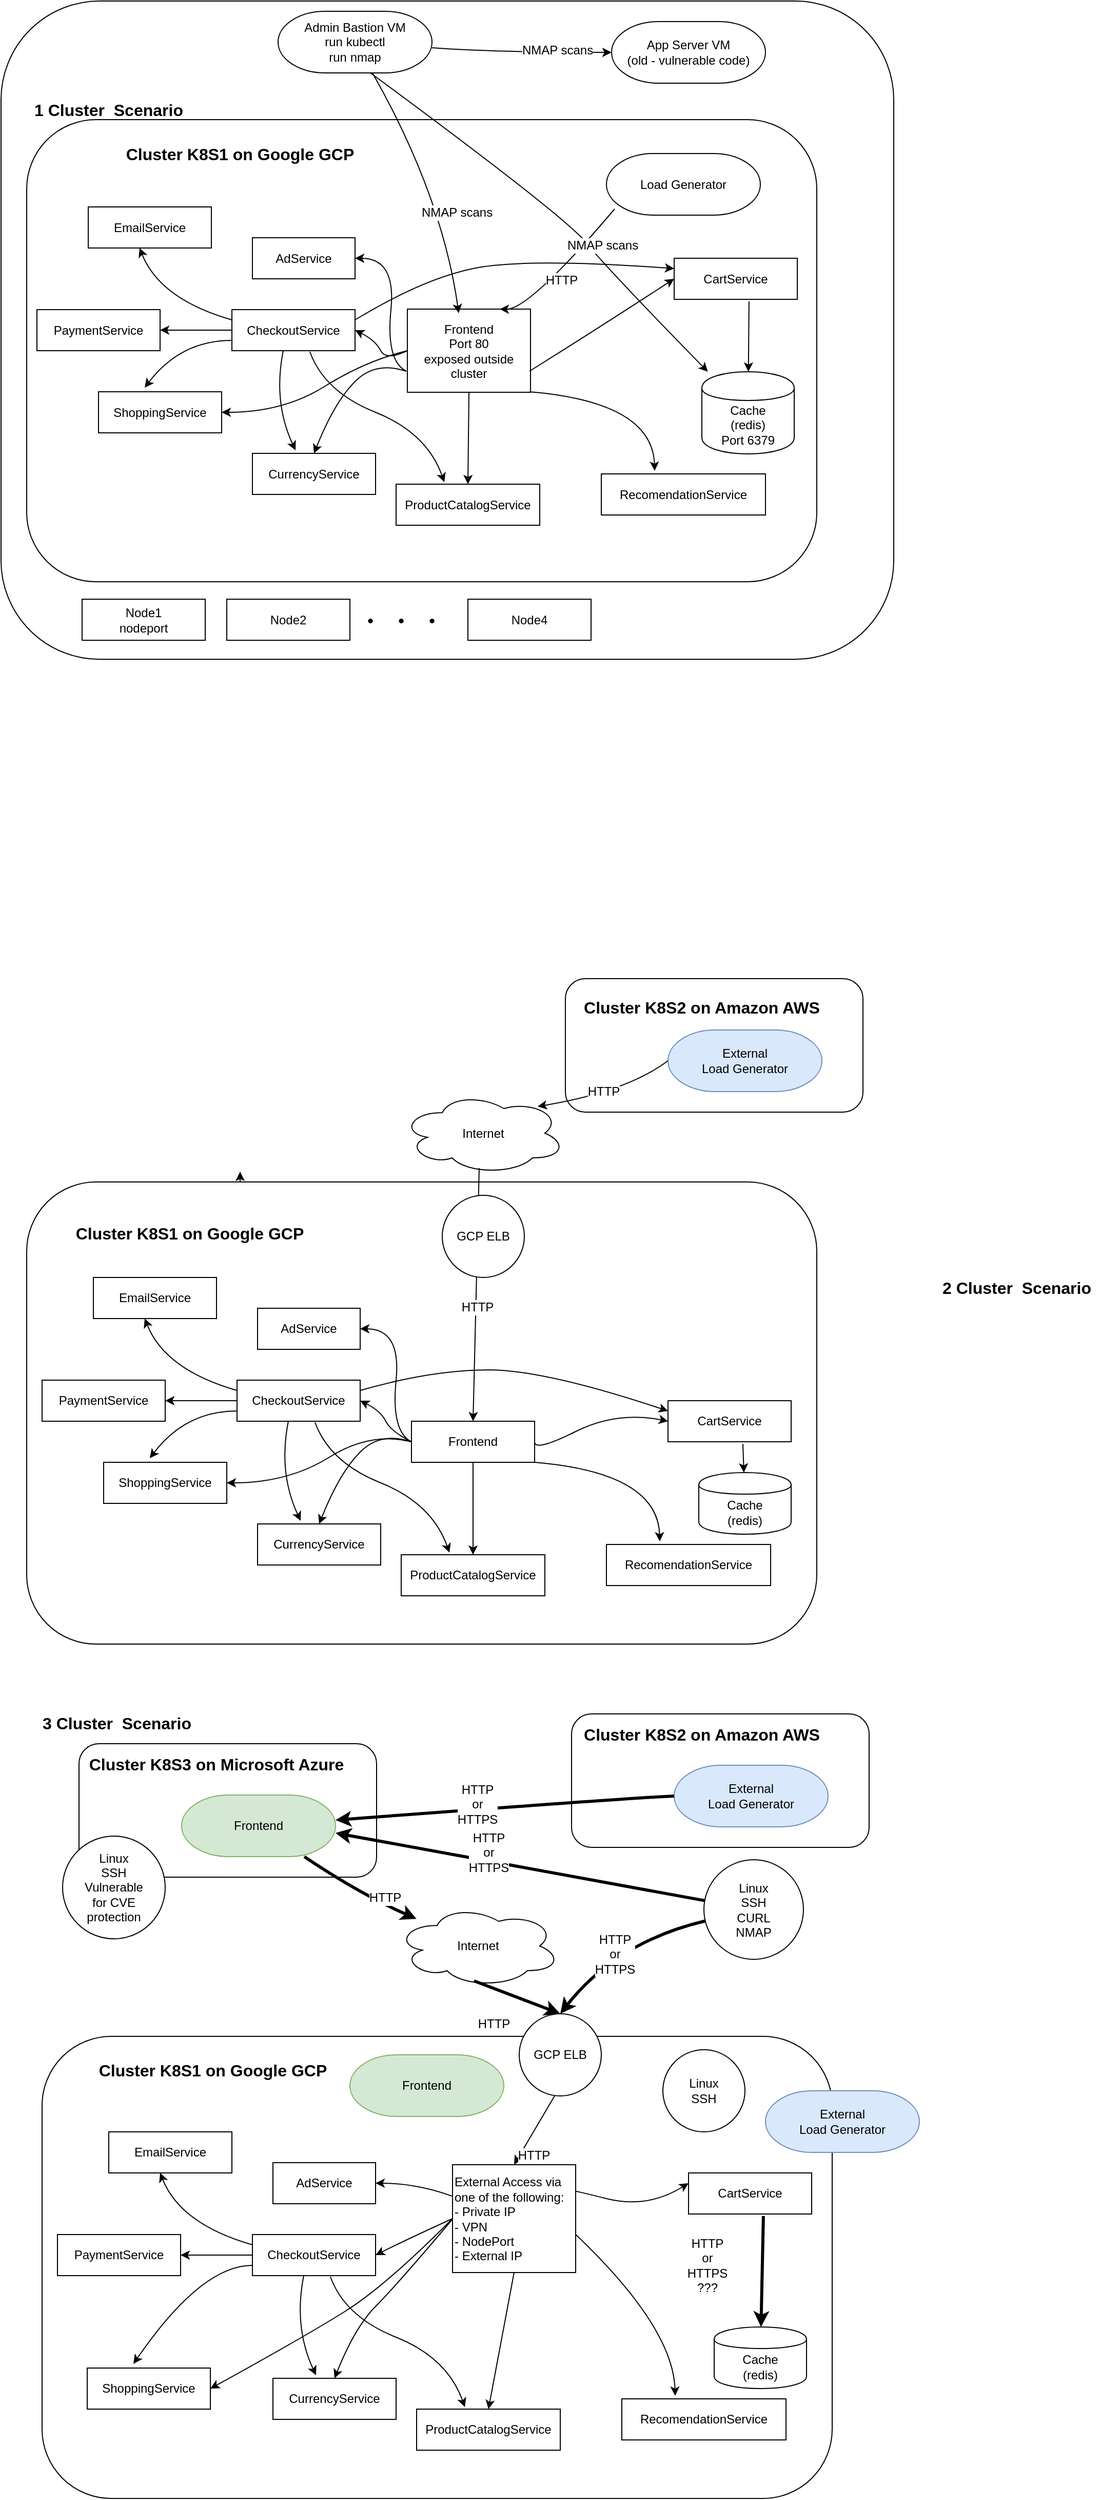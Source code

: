 <mxfile version="11.2.5" type="device" pages="1"><diagram id="_BYx_T7OQiQ9NJJ24UdL" name="Page-1"><mxGraphModel dx="1732" dy="1887" grid="1" gridSize="10" guides="1" tooltips="1" connect="1" arrows="1" fold="1" page="1" pageScale="1" pageWidth="850" pageHeight="1100" math="0" shadow="0"><root><mxCell id="0"/><mxCell id="1" parent="0"/><mxCell id="rUtyPQHVf1REWba8ol1H-11" value="" style="rounded=1;whiteSpace=wrap;html=1;" vertex="1" parent="1"><mxGeometry x="-20" y="-420" width="870" height="641" as="geometry"/></mxCell><mxCell id="30YdNStlEe2x7WpKt0dl-58" value="" style="rounded=1;whiteSpace=wrap;html=1;" parent="1" vertex="1"><mxGeometry x="5" y="-304.5" width="770" height="450" as="geometry"/></mxCell><mxCell id="30YdNStlEe2x7WpKt0dl-2" value="" style="rounded=1;whiteSpace=wrap;html=1;" parent="1" vertex="1"><mxGeometry x="530" y="532" width="290" height="130" as="geometry"/></mxCell><mxCell id="30YdNStlEe2x7WpKt0dl-3" style="edgeStyle=orthogonalEdgeStyle;rounded=0;orthogonalLoop=1;jettySize=auto;html=1;exitX=0.25;exitY=0;exitDx=0;exitDy=0;" parent="1" source="30YdNStlEe2x7WpKt0dl-1" edge="1"><mxGeometry relative="1" as="geometry"><mxPoint x="213" y="720" as="targetPoint"/></mxGeometry></mxCell><mxCell id="30YdNStlEe2x7WpKt0dl-1" value="" style="rounded=1;whiteSpace=wrap;html=1;" parent="1" vertex="1"><mxGeometry x="5" y="730" width="770" height="450" as="geometry"/></mxCell><mxCell id="yCvf4kYIbKYFfd-j3VmX-1" value="Frontend&lt;br&gt;Port 80&lt;br&gt;exposed outside cluster" style="rounded=0;whiteSpace=wrap;html=1;" parent="1" vertex="1"><mxGeometry x="376" y="-120" width="120" height="81" as="geometry"/></mxCell><mxCell id="yCvf4kYIbKYFfd-j3VmX-4" value="EmailService" style="rounded=0;whiteSpace=wrap;html=1;" parent="1" vertex="1"><mxGeometry x="65" y="-219.5" width="120" height="40" as="geometry"/></mxCell><mxCell id="yCvf4kYIbKYFfd-j3VmX-5" value="PaymentService" style="rounded=0;whiteSpace=wrap;html=1;" parent="1" vertex="1"><mxGeometry x="15" y="-119.5" width="120" height="40" as="geometry"/></mxCell><mxCell id="yCvf4kYIbKYFfd-j3VmX-7" value="ShoppingService" style="rounded=0;whiteSpace=wrap;html=1;" parent="1" vertex="1"><mxGeometry x="75" y="-39.5" width="120" height="40" as="geometry"/></mxCell><mxCell id="yCvf4kYIbKYFfd-j3VmX-8" value="ProductCatalogService" style="rounded=0;whiteSpace=wrap;html=1;" parent="1" vertex="1"><mxGeometry x="365" y="50.5" width="140" height="40" as="geometry"/></mxCell><mxCell id="yCvf4kYIbKYFfd-j3VmX-9" value="AdService" style="rounded=0;whiteSpace=wrap;html=1;" parent="1" vertex="1"><mxGeometry x="225" y="-189.5" width="100" height="40" as="geometry"/></mxCell><mxCell id="yCvf4kYIbKYFfd-j3VmX-10" value="CheckoutService" style="rounded=0;whiteSpace=wrap;html=1;" parent="1" vertex="1"><mxGeometry x="205" y="-119.5" width="120" height="40" as="geometry"/></mxCell><mxCell id="yCvf4kYIbKYFfd-j3VmX-11" value="CurrencyService" style="rounded=0;whiteSpace=wrap;html=1;" parent="1" vertex="1"><mxGeometry x="225" y="20.5" width="120" height="40" as="geometry"/></mxCell><mxCell id="yCvf4kYIbKYFfd-j3VmX-12" value="CartService" style="rounded=0;whiteSpace=wrap;html=1;" parent="1" vertex="1"><mxGeometry x="636" y="-169.5" width="120" height="40" as="geometry"/></mxCell><mxCell id="yCvf4kYIbKYFfd-j3VmX-13" value="RecomendationService" style="rounded=0;whiteSpace=wrap;html=1;" parent="1" vertex="1"><mxGeometry x="565" y="40.5" width="160" height="40" as="geometry"/></mxCell><mxCell id="yCvf4kYIbKYFfd-j3VmX-14" value="Cache&lt;br&gt;(redis)&lt;br&gt;Port 6379" style="shape=cylinder;whiteSpace=wrap;html=1;boundedLbl=1;backgroundOutline=1;" parent="1" vertex="1"><mxGeometry x="663" y="-59" width="90" height="80" as="geometry"/></mxCell><mxCell id="yCvf4kYIbKYFfd-j3VmX-15" value="Load Generator" style="strokeWidth=1;html=1;shape=mxgraph.flowchart.terminator;whiteSpace=wrap;" parent="1" vertex="1"><mxGeometry x="570" y="-271.5" width="150" height="60" as="geometry"/></mxCell><mxCell id="yCvf4kYIbKYFfd-j3VmX-20" value="" style="curved=1;endArrow=classic;html=1;exitX=0.053;exitY=0.9;exitDx=0;exitDy=0;exitPerimeter=0;entryX=0.75;entryY=0;entryDx=0;entryDy=0;" parent="1" source="yCvf4kYIbKYFfd-j3VmX-15" target="yCvf4kYIbKYFfd-j3VmX-1" edge="1"><mxGeometry width="50" height="50" relative="1" as="geometry"><mxPoint x="444.289" y="-109.5" as="sourcePoint"/><mxPoint x="475" y="-89.5" as="targetPoint"/><Array as="points"><mxPoint x="495" y="-119.5"/></Array></mxGeometry></mxCell><mxCell id="KA3pVDEOKIXTNita3gJv-14" value="HTTP" style="text;html=1;resizable=0;points=[];align=center;verticalAlign=middle;labelBackgroundColor=#ffffff;" parent="yCvf4kYIbKYFfd-j3VmX-20" vertex="1" connectable="0"><mxGeometry x="0.246" y="-2" relative="1" as="geometry"><mxPoint x="13" y="-4" as="offset"/></mxGeometry></mxCell><mxCell id="yCvf4kYIbKYFfd-j3VmX-21" value="" style="endArrow=classic;html=1;exitX=0;exitY=0.5;exitDx=0;exitDy=0;entryX=1;entryY=0.5;entryDx=0;entryDy=0;" parent="1" source="yCvf4kYIbKYFfd-j3VmX-10" target="yCvf4kYIbKYFfd-j3VmX-5" edge="1"><mxGeometry width="50" height="50" relative="1" as="geometry"><mxPoint x="145" y="-79.5" as="sourcePoint"/><mxPoint x="195" y="-129.5" as="targetPoint"/></mxGeometry></mxCell><mxCell id="yCvf4kYIbKYFfd-j3VmX-26" value="" style="curved=1;endArrow=classic;html=1;exitX=0;exitY=0.25;exitDx=0;exitDy=0;" parent="1" source="yCvf4kYIbKYFfd-j3VmX-10" edge="1"><mxGeometry width="50" height="50" relative="1" as="geometry"><mxPoint x="195" y="-109.5" as="sourcePoint"/><mxPoint x="115" y="-179.5" as="targetPoint"/><Array as="points"><mxPoint x="135" y="-129.5"/></Array></mxGeometry></mxCell><mxCell id="KA3pVDEOKIXTNita3gJv-1" value="" style="curved=1;endArrow=classic;html=1;exitX=0;exitY=0.75;exitDx=0;exitDy=0;entryX=0.375;entryY=-0.1;entryDx=0;entryDy=0;entryPerimeter=0;" parent="1" source="yCvf4kYIbKYFfd-j3VmX-10" target="yCvf4kYIbKYFfd-j3VmX-7" edge="1"><mxGeometry width="50" height="50" relative="1" as="geometry"><mxPoint x="195" y="-89.5" as="sourcePoint"/><mxPoint x="125" y="-49.5" as="targetPoint"/><Array as="points"><mxPoint x="155" y="-89.5"/></Array></mxGeometry></mxCell><mxCell id="KA3pVDEOKIXTNita3gJv-2" value="" style="curved=1;endArrow=classic;html=1;entryX=1;entryY=0.5;entryDx=0;entryDy=0;" parent="1" target="yCvf4kYIbKYFfd-j3VmX-9" edge="1"><mxGeometry width="50" height="50" relative="1" as="geometry"><mxPoint x="375" y="-59.5" as="sourcePoint"/><mxPoint x="385" y="-89.5" as="targetPoint"/><Array as="points"><mxPoint x="355" y="-69.5"/><mxPoint x="365" y="-169.5"/></Array></mxGeometry></mxCell><mxCell id="KA3pVDEOKIXTNita3gJv-3" value="" style="curved=1;endArrow=classic;html=1;exitX=0;exitY=0.5;exitDx=0;exitDy=0;entryX=1;entryY=0.5;entryDx=0;entryDy=0;" parent="1" source="yCvf4kYIbKYFfd-j3VmX-1" target="yCvf4kYIbKYFfd-j3VmX-10" edge="1"><mxGeometry width="50" height="50" relative="1" as="geometry"><mxPoint x="325" y="-29.5" as="sourcePoint"/><mxPoint x="375" y="-79.5" as="targetPoint"/><Array as="points"><mxPoint x="355" y="-69.5"/><mxPoint x="345" y="-89.5"/></Array></mxGeometry></mxCell><mxCell id="KA3pVDEOKIXTNita3gJv-4" value="" style="curved=1;endArrow=classic;html=1;exitX=0;exitY=0.5;exitDx=0;exitDy=0;entryX=1;entryY=0.5;entryDx=0;entryDy=0;" parent="1" source="yCvf4kYIbKYFfd-j3VmX-1" target="yCvf4kYIbKYFfd-j3VmX-7" edge="1"><mxGeometry width="50" height="50" relative="1" as="geometry"><mxPoint x="335" y="-29.5" as="sourcePoint"/><mxPoint x="385" y="-79.5" as="targetPoint"/><Array as="points"><mxPoint x="335" y="-69.5"/><mxPoint x="255" y="-19.5"/></Array></mxGeometry></mxCell><mxCell id="KA3pVDEOKIXTNita3gJv-5" value="" style="curved=1;endArrow=classic;html=1;entryX=0.5;entryY=0;entryDx=0;entryDy=0;" parent="1" target="yCvf4kYIbKYFfd-j3VmX-11" edge="1"><mxGeometry width="50" height="50" relative="1" as="geometry"><mxPoint x="375" y="-59.5" as="sourcePoint"/><mxPoint x="375" y="-79.5" as="targetPoint"/><Array as="points"><mxPoint x="345" y="-69.5"/><mxPoint x="305" y="-29.5"/></Array></mxGeometry></mxCell><mxCell id="KA3pVDEOKIXTNita3gJv-6" value="" style="curved=1;endArrow=classic;html=1;entryX=0.35;entryY=-0.075;entryDx=0;entryDy=0;entryPerimeter=0;" parent="1" target="yCvf4kYIbKYFfd-j3VmX-11" edge="1"><mxGeometry width="50" height="50" relative="1" as="geometry"><mxPoint x="255" y="-79.5" as="sourcePoint"/><mxPoint x="295" y="-89.5" as="targetPoint"/><Array as="points"><mxPoint x="245" y="-29.5"/></Array></mxGeometry></mxCell><mxCell id="KA3pVDEOKIXTNita3gJv-7" value="" style="curved=1;endArrow=classic;html=1;exitX=0.633;exitY=1.025;exitDx=0;exitDy=0;exitPerimeter=0;entryX=0.336;entryY=-0.05;entryDx=0;entryDy=0;entryPerimeter=0;" parent="1" source="yCvf4kYIbKYFfd-j3VmX-10" target="yCvf4kYIbKYFfd-j3VmX-8" edge="1"><mxGeometry width="50" height="50" relative="1" as="geometry"><mxPoint x="295" y="-29.5" as="sourcePoint"/><mxPoint x="345" y="-79.5" as="targetPoint"/><Array as="points"><mxPoint x="295" y="-39.5"/><mxPoint x="395" y="0.5"/></Array></mxGeometry></mxCell><mxCell id="KA3pVDEOKIXTNita3gJv-8" value="" style="endArrow=classic;html=1;exitX=0.5;exitY=1;exitDx=0;exitDy=0;entryX=0.5;entryY=0;entryDx=0;entryDy=0;" parent="1" source="yCvf4kYIbKYFfd-j3VmX-1" target="yCvf4kYIbKYFfd-j3VmX-8" edge="1"><mxGeometry width="50" height="50" relative="1" as="geometry"><mxPoint x="435" y="10.5" as="sourcePoint"/><mxPoint x="485" y="-39.5" as="targetPoint"/></mxGeometry></mxCell><mxCell id="KA3pVDEOKIXTNita3gJv-9" value="" style="endArrow=classic;html=1;exitX=0.608;exitY=1.05;exitDx=0;exitDy=0;exitPerimeter=0;" parent="1" source="yCvf4kYIbKYFfd-j3VmX-12" target="yCvf4kYIbKYFfd-j3VmX-14" edge="1"><mxGeometry width="50" height="50" relative="1" as="geometry"><mxPoint x="665" y="-29.5" as="sourcePoint"/><mxPoint x="715" y="-79.5" as="targetPoint"/></mxGeometry></mxCell><mxCell id="KA3pVDEOKIXTNita3gJv-10" value="" style="curved=1;endArrow=classic;html=1;entryX=0;entryY=0.5;entryDx=0;entryDy=0;" parent="1" target="yCvf4kYIbKYFfd-j3VmX-12" edge="1"><mxGeometry width="50" height="50" relative="1" as="geometry"><mxPoint x="495" y="-59.5" as="sourcePoint"/><mxPoint x="525" y="-79.5" as="targetPoint"/><Array as="points"><mxPoint x="560" y="-100"/></Array></mxGeometry></mxCell><mxCell id="KA3pVDEOKIXTNita3gJv-11" value="" style="curved=1;endArrow=classic;html=1;entryX=0.325;entryY=-0.075;entryDx=0;entryDy=0;entryPerimeter=0;" parent="1" target="yCvf4kYIbKYFfd-j3VmX-13" edge="1"><mxGeometry width="50" height="50" relative="1" as="geometry"><mxPoint x="495" y="-39.5" as="sourcePoint"/><mxPoint x="615" y="30.5" as="targetPoint"/><Array as="points"><mxPoint x="615" y="-29.5"/></Array></mxGeometry></mxCell><mxCell id="KA3pVDEOKIXTNita3gJv-15" value="" style="curved=1;endArrow=classic;html=1;exitX=1;exitY=0.25;exitDx=0;exitDy=0;entryX=0;entryY=0.25;entryDx=0;entryDy=0;" parent="1" source="yCvf4kYIbKYFfd-j3VmX-10" target="yCvf4kYIbKYFfd-j3VmX-12" edge="1"><mxGeometry width="50" height="50" relative="1" as="geometry"><mxPoint x="375" y="-119.5" as="sourcePoint"/><mxPoint x="425" y="-169.5" as="targetPoint"/><Array as="points"><mxPoint x="390" y="-149"/><mxPoint x="490" y="-170"/></Array></mxGeometry></mxCell><mxCell id="KtqtDb8xfkbF0btMKIag-1" value="Frontend" style="rounded=0;whiteSpace=wrap;html=1;" parent="1" vertex="1"><mxGeometry x="380" y="963" width="120" height="40" as="geometry"/></mxCell><mxCell id="KtqtDb8xfkbF0btMKIag-2" value="Internet" style="ellipse;shape=cloud;whiteSpace=wrap;html=1;" parent="1" vertex="1"><mxGeometry x="370" y="642.5" width="160" height="80" as="geometry"/></mxCell><mxCell id="KtqtDb8xfkbF0btMKIag-3" value="EmailService" style="rounded=0;whiteSpace=wrap;html=1;" parent="1" vertex="1"><mxGeometry x="70" y="823" width="120" height="40" as="geometry"/></mxCell><mxCell id="KtqtDb8xfkbF0btMKIag-4" value="PaymentService" style="rounded=0;whiteSpace=wrap;html=1;" parent="1" vertex="1"><mxGeometry x="20" y="923" width="120" height="40" as="geometry"/></mxCell><mxCell id="KtqtDb8xfkbF0btMKIag-5" value="ShoppingService" style="rounded=0;whiteSpace=wrap;html=1;" parent="1" vertex="1"><mxGeometry x="80" y="1003" width="120" height="40" as="geometry"/></mxCell><mxCell id="KtqtDb8xfkbF0btMKIag-6" value="ProductCatalogService" style="rounded=0;whiteSpace=wrap;html=1;" parent="1" vertex="1"><mxGeometry x="370" y="1093" width="140" height="40" as="geometry"/></mxCell><mxCell id="KtqtDb8xfkbF0btMKIag-7" value="AdService" style="rounded=0;whiteSpace=wrap;html=1;" parent="1" vertex="1"><mxGeometry x="230" y="853" width="100" height="40" as="geometry"/></mxCell><mxCell id="KtqtDb8xfkbF0btMKIag-8" value="CheckoutService" style="rounded=0;whiteSpace=wrap;html=1;" parent="1" vertex="1"><mxGeometry x="210" y="923" width="120" height="40" as="geometry"/></mxCell><mxCell id="KtqtDb8xfkbF0btMKIag-9" value="CurrencyService" style="rounded=0;whiteSpace=wrap;html=1;" parent="1" vertex="1"><mxGeometry x="230" y="1063" width="120" height="40" as="geometry"/></mxCell><mxCell id="KtqtDb8xfkbF0btMKIag-10" value="CartService" style="rounded=0;whiteSpace=wrap;html=1;" parent="1" vertex="1"><mxGeometry x="630" y="943" width="120" height="40" as="geometry"/></mxCell><mxCell id="KtqtDb8xfkbF0btMKIag-11" value="RecomendationService" style="rounded=0;whiteSpace=wrap;html=1;" parent="1" vertex="1"><mxGeometry x="570" y="1083" width="160" height="40" as="geometry"/></mxCell><mxCell id="KtqtDb8xfkbF0btMKIag-12" value="Cache&lt;br&gt;(redis)" style="shape=cylinder;whiteSpace=wrap;html=1;boundedLbl=1;backgroundOutline=1;" parent="1" vertex="1"><mxGeometry x="660" y="1013" width="90" height="60" as="geometry"/></mxCell><mxCell id="KtqtDb8xfkbF0btMKIag-13" value="External&lt;br&gt;Load Generator" style="strokeWidth=1;html=1;shape=mxgraph.flowchart.terminator;whiteSpace=wrap;fillColor=#dae8fc;strokeColor=#6c8ebf;" parent="1" vertex="1"><mxGeometry x="630" y="582" width="150" height="60" as="geometry"/></mxCell><mxCell id="KtqtDb8xfkbF0btMKIag-14" value="" style="endArrow=classic;html=1;entryX=0.5;entryY=0;entryDx=0;entryDy=0;exitX=0.475;exitY=0.925;exitDx=0;exitDy=0;exitPerimeter=0;" parent="1" source="KtqtDb8xfkbF0btMKIag-2" target="KtqtDb8xfkbF0btMKIag-1" edge="1"><mxGeometry width="50" height="50" relative="1" as="geometry"><mxPoint x="440" y="849" as="sourcePoint"/><mxPoint x="423" y="943" as="targetPoint"/></mxGeometry></mxCell><mxCell id="KtqtDb8xfkbF0btMKIag-15" value="HTTP" style="text;html=1;resizable=0;points=[];align=center;verticalAlign=middle;labelBackgroundColor=#ffffff;" parent="KtqtDb8xfkbF0btMKIag-14" vertex="1" connectable="0"><mxGeometry x="-0.228" relative="1" as="geometry"><mxPoint y="40" as="offset"/></mxGeometry></mxCell><mxCell id="KtqtDb8xfkbF0btMKIag-16" value="" style="curved=1;endArrow=classic;html=1;exitX=0;exitY=0.5;exitDx=0;exitDy=0;exitPerimeter=0;entryX=0.831;entryY=0.175;entryDx=0;entryDy=0;entryPerimeter=0;" parent="1" source="KtqtDb8xfkbF0btMKIag-13" target="KtqtDb8xfkbF0btMKIag-2" edge="1"><mxGeometry width="50" height="50" relative="1" as="geometry"><mxPoint x="449.289" y="905" as="sourcePoint"/><mxPoint x="566" y="676" as="targetPoint"/><Array as="points"><mxPoint x="590" y="642"/></Array></mxGeometry></mxCell><mxCell id="KtqtDb8xfkbF0btMKIag-17" value="HTTP" style="text;html=1;resizable=0;points=[];align=center;verticalAlign=middle;labelBackgroundColor=#ffffff;" parent="KtqtDb8xfkbF0btMKIag-16" vertex="1" connectable="0"><mxGeometry x="0.246" y="-2" relative="1" as="geometry"><mxPoint x="13" y="-4" as="offset"/></mxGeometry></mxCell><mxCell id="KtqtDb8xfkbF0btMKIag-18" value="" style="endArrow=classic;html=1;exitX=0;exitY=0.5;exitDx=0;exitDy=0;entryX=1;entryY=0.5;entryDx=0;entryDy=0;" parent="1" source="KtqtDb8xfkbF0btMKIag-8" target="KtqtDb8xfkbF0btMKIag-4" edge="1"><mxGeometry width="50" height="50" relative="1" as="geometry"><mxPoint x="150" y="963" as="sourcePoint"/><mxPoint x="200" y="913" as="targetPoint"/></mxGeometry></mxCell><mxCell id="KtqtDb8xfkbF0btMKIag-19" value="" style="curved=1;endArrow=classic;html=1;exitX=0;exitY=0.25;exitDx=0;exitDy=0;" parent="1" source="KtqtDb8xfkbF0btMKIag-8" edge="1"><mxGeometry width="50" height="50" relative="1" as="geometry"><mxPoint x="200" y="933" as="sourcePoint"/><mxPoint x="120" y="863" as="targetPoint"/><Array as="points"><mxPoint x="140" y="913"/></Array></mxGeometry></mxCell><mxCell id="KtqtDb8xfkbF0btMKIag-20" value="" style="curved=1;endArrow=classic;html=1;exitX=0;exitY=0.75;exitDx=0;exitDy=0;entryX=0.375;entryY=-0.1;entryDx=0;entryDy=0;entryPerimeter=0;" parent="1" source="KtqtDb8xfkbF0btMKIag-8" target="KtqtDb8xfkbF0btMKIag-5" edge="1"><mxGeometry width="50" height="50" relative="1" as="geometry"><mxPoint x="200" y="953" as="sourcePoint"/><mxPoint x="130" y="993" as="targetPoint"/><Array as="points"><mxPoint x="160" y="953"/></Array></mxGeometry></mxCell><mxCell id="KtqtDb8xfkbF0btMKIag-21" value="" style="curved=1;endArrow=classic;html=1;entryX=1;entryY=0.5;entryDx=0;entryDy=0;" parent="1" target="KtqtDb8xfkbF0btMKIag-7" edge="1"><mxGeometry width="50" height="50" relative="1" as="geometry"><mxPoint x="380" y="983" as="sourcePoint"/><mxPoint x="390" y="953" as="targetPoint"/><Array as="points"><mxPoint x="360" y="973"/><mxPoint x="370" y="873"/></Array></mxGeometry></mxCell><mxCell id="KtqtDb8xfkbF0btMKIag-22" value="" style="curved=1;endArrow=classic;html=1;exitX=0;exitY=0.5;exitDx=0;exitDy=0;entryX=1;entryY=0.5;entryDx=0;entryDy=0;" parent="1" source="KtqtDb8xfkbF0btMKIag-1" target="KtqtDb8xfkbF0btMKIag-8" edge="1"><mxGeometry width="50" height="50" relative="1" as="geometry"><mxPoint x="330" y="1013" as="sourcePoint"/><mxPoint x="380" y="963" as="targetPoint"/><Array as="points"><mxPoint x="360" y="973"/><mxPoint x="350" y="953"/></Array></mxGeometry></mxCell><mxCell id="KtqtDb8xfkbF0btMKIag-23" value="" style="curved=1;endArrow=classic;html=1;exitX=0;exitY=0.5;exitDx=0;exitDy=0;entryX=1;entryY=0.5;entryDx=0;entryDy=0;" parent="1" source="KtqtDb8xfkbF0btMKIag-1" target="KtqtDb8xfkbF0btMKIag-5" edge="1"><mxGeometry width="50" height="50" relative="1" as="geometry"><mxPoint x="340" y="1013" as="sourcePoint"/><mxPoint x="390" y="963" as="targetPoint"/><Array as="points"><mxPoint x="340" y="973"/><mxPoint x="260" y="1023"/></Array></mxGeometry></mxCell><mxCell id="KtqtDb8xfkbF0btMKIag-24" value="" style="curved=1;endArrow=classic;html=1;entryX=0.5;entryY=0;entryDx=0;entryDy=0;" parent="1" target="KtqtDb8xfkbF0btMKIag-9" edge="1"><mxGeometry width="50" height="50" relative="1" as="geometry"><mxPoint x="380" y="983" as="sourcePoint"/><mxPoint x="380" y="963" as="targetPoint"/><Array as="points"><mxPoint x="350" y="973"/><mxPoint x="310" y="1013"/></Array></mxGeometry></mxCell><mxCell id="KtqtDb8xfkbF0btMKIag-25" value="" style="curved=1;endArrow=classic;html=1;entryX=0.35;entryY=-0.075;entryDx=0;entryDy=0;entryPerimeter=0;" parent="1" target="KtqtDb8xfkbF0btMKIag-9" edge="1"><mxGeometry width="50" height="50" relative="1" as="geometry"><mxPoint x="260" y="963" as="sourcePoint"/><mxPoint x="300" y="953" as="targetPoint"/><Array as="points"><mxPoint x="250" y="1013"/></Array></mxGeometry></mxCell><mxCell id="KtqtDb8xfkbF0btMKIag-26" value="" style="curved=1;endArrow=classic;html=1;exitX=0.633;exitY=1.025;exitDx=0;exitDy=0;exitPerimeter=0;entryX=0.336;entryY=-0.05;entryDx=0;entryDy=0;entryPerimeter=0;" parent="1" source="KtqtDb8xfkbF0btMKIag-8" target="KtqtDb8xfkbF0btMKIag-6" edge="1"><mxGeometry width="50" height="50" relative="1" as="geometry"><mxPoint x="300" y="1013" as="sourcePoint"/><mxPoint x="350" y="963" as="targetPoint"/><Array as="points"><mxPoint x="300" y="1003"/><mxPoint x="400" y="1043"/></Array></mxGeometry></mxCell><mxCell id="KtqtDb8xfkbF0btMKIag-27" value="" style="endArrow=classic;html=1;exitX=0.5;exitY=1;exitDx=0;exitDy=0;entryX=0.5;entryY=0;entryDx=0;entryDy=0;" parent="1" source="KtqtDb8xfkbF0btMKIag-1" target="KtqtDb8xfkbF0btMKIag-6" edge="1"><mxGeometry width="50" height="50" relative="1" as="geometry"><mxPoint x="440" y="1053" as="sourcePoint"/><mxPoint x="490" y="1003" as="targetPoint"/></mxGeometry></mxCell><mxCell id="KtqtDb8xfkbF0btMKIag-28" value="" style="endArrow=classic;html=1;exitX=0.608;exitY=1.05;exitDx=0;exitDy=0;exitPerimeter=0;" parent="1" source="KtqtDb8xfkbF0btMKIag-10" target="KtqtDb8xfkbF0btMKIag-12" edge="1"><mxGeometry width="50" height="50" relative="1" as="geometry"><mxPoint x="670" y="1013" as="sourcePoint"/><mxPoint x="720" y="963" as="targetPoint"/></mxGeometry></mxCell><mxCell id="KtqtDb8xfkbF0btMKIag-29" value="" style="curved=1;endArrow=classic;html=1;entryX=0;entryY=0.5;entryDx=0;entryDy=0;" parent="1" target="KtqtDb8xfkbF0btMKIag-10" edge="1"><mxGeometry width="50" height="50" relative="1" as="geometry"><mxPoint x="500" y="983" as="sourcePoint"/><mxPoint x="530" y="963" as="targetPoint"/><Array as="points"><mxPoint x="500" y="993"/><mxPoint x="580" y="953"/></Array></mxGeometry></mxCell><mxCell id="KtqtDb8xfkbF0btMKIag-30" value="" style="curved=1;endArrow=classic;html=1;entryX=0.325;entryY=-0.075;entryDx=0;entryDy=0;entryPerimeter=0;" parent="1" target="KtqtDb8xfkbF0btMKIag-11" edge="1"><mxGeometry width="50" height="50" relative="1" as="geometry"><mxPoint x="500" y="1003" as="sourcePoint"/><mxPoint x="620" y="1073" as="targetPoint"/><Array as="points"><mxPoint x="620" y="1013"/></Array></mxGeometry></mxCell><mxCell id="KtqtDb8xfkbF0btMKIag-31" value="" style="curved=1;endArrow=classic;html=1;exitX=1;exitY=0.25;exitDx=0;exitDy=0;entryX=0;entryY=0.25;entryDx=0;entryDy=0;" parent="1" source="KtqtDb8xfkbF0btMKIag-8" target="KtqtDb8xfkbF0btMKIag-10" edge="1"><mxGeometry width="50" height="50" relative="1" as="geometry"><mxPoint x="380" y="923" as="sourcePoint"/><mxPoint x="430" y="873" as="targetPoint"/><Array as="points"><mxPoint x="400" y="913"/><mxPoint x="510" y="913"/></Array></mxGeometry></mxCell><mxCell id="30YdNStlEe2x7WpKt0dl-16" value="" style="rounded=1;whiteSpace=wrap;html=1;" parent="1" vertex="1"><mxGeometry x="536" y="1248" width="290" height="130" as="geometry"/></mxCell><mxCell id="30YdNStlEe2x7WpKt0dl-18" value="" style="rounded=1;whiteSpace=wrap;html=1;" parent="1" vertex="1"><mxGeometry x="20" y="1562" width="770" height="450" as="geometry"/></mxCell><mxCell id="30YdNStlEe2x7WpKt0dl-20" value="Internet" style="ellipse;shape=cloud;whiteSpace=wrap;html=1;" parent="1" vertex="1"><mxGeometry x="365" y="1434" width="160" height="80" as="geometry"/></mxCell><mxCell id="30YdNStlEe2x7WpKt0dl-21" value="EmailService" style="rounded=0;whiteSpace=wrap;html=1;" parent="1" vertex="1"><mxGeometry x="85" y="1655" width="120" height="40" as="geometry"/></mxCell><mxCell id="30YdNStlEe2x7WpKt0dl-22" value="PaymentService" style="rounded=0;whiteSpace=wrap;html=1;" parent="1" vertex="1"><mxGeometry x="35" y="1755" width="120" height="40" as="geometry"/></mxCell><mxCell id="30YdNStlEe2x7WpKt0dl-23" value="ShoppingService" style="rounded=0;whiteSpace=wrap;html=1;" parent="1" vertex="1"><mxGeometry x="64" y="1885" width="120" height="40" as="geometry"/></mxCell><mxCell id="30YdNStlEe2x7WpKt0dl-24" value="ProductCatalogService" style="rounded=0;whiteSpace=wrap;html=1;" parent="1" vertex="1"><mxGeometry x="385" y="1925" width="140" height="40" as="geometry"/></mxCell><mxCell id="30YdNStlEe2x7WpKt0dl-25" value="AdService" style="rounded=0;whiteSpace=wrap;html=1;" parent="1" vertex="1"><mxGeometry x="245" y="1685" width="100" height="40" as="geometry"/></mxCell><mxCell id="30YdNStlEe2x7WpKt0dl-26" value="CheckoutService" style="rounded=0;whiteSpace=wrap;html=1;" parent="1" vertex="1"><mxGeometry x="225" y="1755" width="120" height="40" as="geometry"/></mxCell><mxCell id="30YdNStlEe2x7WpKt0dl-27" value="CurrencyService" style="rounded=0;whiteSpace=wrap;html=1;" parent="1" vertex="1"><mxGeometry x="245" y="1895" width="120" height="40" as="geometry"/></mxCell><mxCell id="30YdNStlEe2x7WpKt0dl-28" value="CartService" style="rounded=0;whiteSpace=wrap;html=1;" parent="1" vertex="1"><mxGeometry x="650" y="1695" width="120" height="40" as="geometry"/></mxCell><mxCell id="30YdNStlEe2x7WpKt0dl-29" value="RecomendationService" style="rounded=0;whiteSpace=wrap;html=1;" parent="1" vertex="1"><mxGeometry x="585" y="1915" width="160" height="40" as="geometry"/></mxCell><mxCell id="30YdNStlEe2x7WpKt0dl-30" value="Cache&lt;br&gt;(redis)" style="shape=cylinder;whiteSpace=wrap;html=1;boundedLbl=1;backgroundOutline=1;" parent="1" vertex="1"><mxGeometry x="675" y="1845" width="90" height="60" as="geometry"/></mxCell><mxCell id="30YdNStlEe2x7WpKt0dl-31" value="External&lt;br&gt;Load Generator" style="strokeWidth=1;html=1;shape=mxgraph.flowchart.terminator;whiteSpace=wrap;fillColor=#dae8fc;strokeColor=#6c8ebf;" parent="1" vertex="1"><mxGeometry x="636" y="1298" width="150" height="60" as="geometry"/></mxCell><mxCell id="30YdNStlEe2x7WpKt0dl-32" value="" style="endArrow=classic;html=1;entryX=0.5;entryY=0;entryDx=0;entryDy=0;exitX=0.475;exitY=0.925;exitDx=0;exitDy=0;exitPerimeter=0;" parent="1" source="Bo1OjCc-TiZtMLpxMISi-7" target="30YdNStlEe2x7WpKt0dl-19" edge="1"><mxGeometry width="50" height="50" relative="1" as="geometry"><mxPoint x="455" y="1681" as="sourcePoint"/><mxPoint x="438" y="1775" as="targetPoint"/></mxGeometry></mxCell><mxCell id="30YdNStlEe2x7WpKt0dl-33" value="HTTP" style="text;html=1;resizable=0;points=[];align=center;verticalAlign=middle;labelBackgroundColor=#ffffff;" parent="30YdNStlEe2x7WpKt0dl-32" vertex="1" connectable="0"><mxGeometry x="-0.228" relative="1" as="geometry"><mxPoint x="-8" y="36" as="offset"/></mxGeometry></mxCell><mxCell id="30YdNStlEe2x7WpKt0dl-36" value="" style="endArrow=classic;html=1;exitX=0;exitY=0.5;exitDx=0;exitDy=0;entryX=1;entryY=0.5;entryDx=0;entryDy=0;" parent="1" source="30YdNStlEe2x7WpKt0dl-26" target="30YdNStlEe2x7WpKt0dl-22" edge="1"><mxGeometry width="50" height="50" relative="1" as="geometry"><mxPoint x="165" y="1795" as="sourcePoint"/><mxPoint x="215" y="1745" as="targetPoint"/></mxGeometry></mxCell><mxCell id="30YdNStlEe2x7WpKt0dl-37" value="" style="curved=1;endArrow=classic;html=1;exitX=0;exitY=0.25;exitDx=0;exitDy=0;" parent="1" source="30YdNStlEe2x7WpKt0dl-26" edge="1"><mxGeometry width="50" height="50" relative="1" as="geometry"><mxPoint x="215" y="1765" as="sourcePoint"/><mxPoint x="135" y="1695" as="targetPoint"/><Array as="points"><mxPoint x="155" y="1745"/></Array></mxGeometry></mxCell><mxCell id="30YdNStlEe2x7WpKt0dl-38" value="" style="curved=1;endArrow=classic;html=1;exitX=0;exitY=0.75;exitDx=0;exitDy=0;entryX=0.375;entryY=-0.1;entryDx=0;entryDy=0;entryPerimeter=0;" parent="1" source="30YdNStlEe2x7WpKt0dl-26" target="30YdNStlEe2x7WpKt0dl-23" edge="1"><mxGeometry width="50" height="50" relative="1" as="geometry"><mxPoint x="215" y="1785" as="sourcePoint"/><mxPoint x="145" y="1825" as="targetPoint"/><Array as="points"><mxPoint x="175" y="1785"/></Array></mxGeometry></mxCell><mxCell id="30YdNStlEe2x7WpKt0dl-39" value="" style="curved=1;endArrow=classic;html=1;entryX=1;entryY=0.5;entryDx=0;entryDy=0;" parent="1" source="30YdNStlEe2x7WpKt0dl-19" target="30YdNStlEe2x7WpKt0dl-25" edge="1"><mxGeometry width="50" height="50" relative="1" as="geometry"><mxPoint x="395" y="1815" as="sourcePoint"/><mxPoint x="405" y="1785" as="targetPoint"/><Array as="points"><mxPoint x="385" y="1705"/></Array></mxGeometry></mxCell><mxCell id="30YdNStlEe2x7WpKt0dl-40" value="" style="curved=1;endArrow=classic;html=1;exitX=0;exitY=0.5;exitDx=0;exitDy=0;entryX=1;entryY=0.5;entryDx=0;entryDy=0;" parent="1" source="30YdNStlEe2x7WpKt0dl-19" target="30YdNStlEe2x7WpKt0dl-26" edge="1"><mxGeometry width="50" height="50" relative="1" as="geometry"><mxPoint x="345" y="1845" as="sourcePoint"/><mxPoint x="395" y="1795" as="targetPoint"/><Array as="points"><mxPoint x="375" y="1760"/></Array></mxGeometry></mxCell><mxCell id="30YdNStlEe2x7WpKt0dl-41" value="" style="curved=1;endArrow=classic;html=1;exitX=0;exitY=0.5;exitDx=0;exitDy=0;entryX=1;entryY=0.5;entryDx=0;entryDy=0;" parent="1" source="30YdNStlEe2x7WpKt0dl-19" target="30YdNStlEe2x7WpKt0dl-23" edge="1"><mxGeometry width="50" height="50" relative="1" as="geometry"><mxPoint x="355" y="1845" as="sourcePoint"/><mxPoint x="405" y="1795" as="targetPoint"/><Array as="points"><mxPoint x="355" y="1805"/><mxPoint x="275" y="1855"/></Array></mxGeometry></mxCell><mxCell id="30YdNStlEe2x7WpKt0dl-42" value="" style="curved=1;endArrow=classic;html=1;entryX=0.5;entryY=0;entryDx=0;entryDy=0;" parent="1" target="30YdNStlEe2x7WpKt0dl-27" edge="1"><mxGeometry width="50" height="50" relative="1" as="geometry"><mxPoint x="420" y="1740" as="sourcePoint"/><mxPoint x="395" y="1795" as="targetPoint"/><Array as="points"><mxPoint x="365" y="1805"/><mxPoint x="325" y="1845"/></Array></mxGeometry></mxCell><mxCell id="30YdNStlEe2x7WpKt0dl-43" value="" style="curved=1;endArrow=classic;html=1;entryX=0.35;entryY=-0.075;entryDx=0;entryDy=0;entryPerimeter=0;" parent="1" target="30YdNStlEe2x7WpKt0dl-27" edge="1"><mxGeometry width="50" height="50" relative="1" as="geometry"><mxPoint x="275" y="1795" as="sourcePoint"/><mxPoint x="315" y="1785" as="targetPoint"/><Array as="points"><mxPoint x="265" y="1845"/></Array></mxGeometry></mxCell><mxCell id="30YdNStlEe2x7WpKt0dl-44" value="" style="curved=1;endArrow=classic;html=1;exitX=0.633;exitY=1.025;exitDx=0;exitDy=0;exitPerimeter=0;entryX=0.336;entryY=-0.05;entryDx=0;entryDy=0;entryPerimeter=0;" parent="1" source="30YdNStlEe2x7WpKt0dl-26" target="30YdNStlEe2x7WpKt0dl-24" edge="1"><mxGeometry width="50" height="50" relative="1" as="geometry"><mxPoint x="315" y="1845" as="sourcePoint"/><mxPoint x="365" y="1795" as="targetPoint"/><Array as="points"><mxPoint x="315" y="1835"/><mxPoint x="415" y="1875"/></Array></mxGeometry></mxCell><mxCell id="30YdNStlEe2x7WpKt0dl-45" value="" style="endArrow=classic;html=1;exitX=0.5;exitY=1;exitDx=0;exitDy=0;entryX=0.5;entryY=0;entryDx=0;entryDy=0;" parent="1" source="30YdNStlEe2x7WpKt0dl-19" target="30YdNStlEe2x7WpKt0dl-24" edge="1"><mxGeometry width="50" height="50" relative="1" as="geometry"><mxPoint x="455" y="1885" as="sourcePoint"/><mxPoint x="505" y="1835" as="targetPoint"/></mxGeometry></mxCell><mxCell id="30YdNStlEe2x7WpKt0dl-46" value="" style="endArrow=classic;html=1;exitX=0.608;exitY=1.05;exitDx=0;exitDy=0;exitPerimeter=0;strokeWidth=3;" parent="1" source="30YdNStlEe2x7WpKt0dl-28" target="30YdNStlEe2x7WpKt0dl-30" edge="1"><mxGeometry width="50" height="50" relative="1" as="geometry"><mxPoint x="685" y="1845" as="sourcePoint"/><mxPoint x="735" y="1795" as="targetPoint"/></mxGeometry></mxCell><mxCell id="30YdNStlEe2x7WpKt0dl-48" value="" style="curved=1;endArrow=classic;html=1;entryX=0.325;entryY=-0.075;entryDx=0;entryDy=0;entryPerimeter=0;exitX=0.992;exitY=0.638;exitDx=0;exitDy=0;exitPerimeter=0;" parent="1" source="30YdNStlEe2x7WpKt0dl-19" target="30YdNStlEe2x7WpKt0dl-29" edge="1"><mxGeometry width="50" height="50" relative="1" as="geometry"><mxPoint x="515" y="1835" as="sourcePoint"/><mxPoint x="635" y="1905" as="targetPoint"/><Array as="points"><mxPoint x="635" y="1845"/></Array></mxGeometry></mxCell><mxCell id="30YdNStlEe2x7WpKt0dl-49" value="" style="curved=1;endArrow=classic;html=1;exitX=1;exitY=0.25;exitDx=0;exitDy=0;entryX=0;entryY=0.25;entryDx=0;entryDy=0;" parent="1" source="30YdNStlEe2x7WpKt0dl-19" target="30YdNStlEe2x7WpKt0dl-28" edge="1"><mxGeometry width="50" height="50" relative="1" as="geometry"><mxPoint x="395" y="1755" as="sourcePoint"/><mxPoint x="445" y="1705" as="targetPoint"/><Array as="points"><mxPoint x="530" y="1710"/><mxPoint x="610" y="1730"/></Array></mxGeometry></mxCell><mxCell id="30YdNStlEe2x7WpKt0dl-50" value="Cluster K8S1 on Google GCP" style="text;html=1;strokeColor=none;fillColor=none;align=center;verticalAlign=middle;whiteSpace=wrap;rounded=0;fontStyle=1;fontSize=16;" parent="1" vertex="1"><mxGeometry x="64" y="1585" width="245" height="20" as="geometry"/></mxCell><mxCell id="30YdNStlEe2x7WpKt0dl-51" value="Cluster K8S2 on Amazon AWS" style="text;html=1;strokeColor=none;fillColor=none;align=center;verticalAlign=middle;whiteSpace=wrap;rounded=0;fontStyle=1;fontSize=16;" parent="1" vertex="1"><mxGeometry x="540" y="1258" width="246" height="20" as="geometry"/></mxCell><mxCell id="30YdNStlEe2x7WpKt0dl-52" value="" style="rounded=1;whiteSpace=wrap;html=1;" parent="1" vertex="1"><mxGeometry x="56" y="1277" width="290" height="130" as="geometry"/></mxCell><mxCell id="30YdNStlEe2x7WpKt0dl-53" value="Frontend" style="strokeWidth=1;html=1;shape=mxgraph.flowchart.terminator;whiteSpace=wrap;fillColor=#d5e8d4;strokeColor=#82b366;" parent="1" vertex="1"><mxGeometry x="156" y="1327" width="150" height="60" as="geometry"/></mxCell><mxCell id="30YdNStlEe2x7WpKt0dl-54" value="" style="curved=1;endArrow=classic;html=1;strokeWidth=3;" parent="1" source="30YdNStlEe2x7WpKt0dl-53" target="30YdNStlEe2x7WpKt0dl-20" edge="1"><mxGeometry width="50" height="50" relative="1" as="geometry"><mxPoint x="169" y="1453" as="sourcePoint"/><mxPoint x="385" y="1429" as="targetPoint"/><Array as="points"><mxPoint x="329" y="1423"/></Array></mxGeometry></mxCell><mxCell id="30YdNStlEe2x7WpKt0dl-55" value="HTTP" style="text;html=1;resizable=0;points=[];align=center;verticalAlign=middle;labelBackgroundColor=#ffffff;" parent="30YdNStlEe2x7WpKt0dl-54" vertex="1" connectable="0"><mxGeometry x="0.246" y="-2" relative="1" as="geometry"><mxPoint x="13" y="-4" as="offset"/></mxGeometry></mxCell><mxCell id="30YdNStlEe2x7WpKt0dl-56" value="Cluster K8S3 on Microsoft Azure" style="text;html=1;strokeColor=none;fillColor=none;align=center;verticalAlign=middle;whiteSpace=wrap;rounded=0;fontStyle=1;fontSize=16;" parent="1" vertex="1"><mxGeometry x="64" y="1287" width="252" height="20" as="geometry"/></mxCell><mxCell id="30YdNStlEe2x7WpKt0dl-34" value="" style="curved=1;endArrow=classic;html=1;exitX=0;exitY=0.5;exitDx=0;exitDy=0;exitPerimeter=0;strokeWidth=3;" parent="1" source="30YdNStlEe2x7WpKt0dl-31" target="30YdNStlEe2x7WpKt0dl-53" edge="1"><mxGeometry width="50" height="50" relative="1" as="geometry"><mxPoint x="473.289" y="1660" as="sourcePoint"/><mxPoint x="590" y="1431" as="targetPoint"/><Array as="points"><mxPoint x="590" y="1330"/></Array></mxGeometry></mxCell><mxCell id="30YdNStlEe2x7WpKt0dl-35" value="HTTP&lt;br&gt;or&lt;br&gt;HTTPS" style="text;html=1;resizable=0;points=[];align=center;verticalAlign=middle;labelBackgroundColor=#ffffff;" parent="30YdNStlEe2x7WpKt0dl-34" vertex="1" connectable="0"><mxGeometry x="0.246" y="-2" relative="1" as="geometry"><mxPoint x="13" y="-4" as="offset"/></mxGeometry></mxCell><mxCell id="lXU0SmT1mUr1RyvnLTYc-1" value="Cluster K8S1 on Google GCP" style="text;html=1;strokeColor=none;fillColor=none;align=center;verticalAlign=middle;whiteSpace=wrap;rounded=0;fontStyle=1;fontSize=16;" parent="1" vertex="1"><mxGeometry x="71" y="-281.5" width="284" height="20" as="geometry"/></mxCell><mxCell id="lXU0SmT1mUr1RyvnLTYc-3" value="1 Cluster&amp;nbsp; Scenario" style="text;html=1;strokeColor=none;fillColor=none;align=center;verticalAlign=middle;whiteSpace=wrap;rounded=0;fontStyle=1;fontSize=16;" parent="1" vertex="1"><mxGeometry x="5" y="-324.5" width="160" height="20" as="geometry"/></mxCell><mxCell id="lXU0SmT1mUr1RyvnLTYc-4" value="3 Cluster&amp;nbsp; Scenario" style="text;html=1;strokeColor=none;fillColor=none;align=center;verticalAlign=middle;whiteSpace=wrap;rounded=0;fontStyle=1;fontSize=16;" parent="1" vertex="1"><mxGeometry x="13" y="1247" width="160" height="20" as="geometry"/></mxCell><mxCell id="lXU0SmT1mUr1RyvnLTYc-5" value="2 Cluster&amp;nbsp; Scenario" style="text;html=1;strokeColor=none;fillColor=none;align=center;verticalAlign=middle;whiteSpace=wrap;rounded=0;fontStyle=1;fontSize=16;" parent="1" vertex="1"><mxGeometry x="890" y="823" width="160" height="20" as="geometry"/></mxCell><mxCell id="30YdNStlEe2x7WpKt0dl-19" value="External Access via one of the following:&lt;br&gt;- Private IP&lt;br&gt;- VPN&lt;br&gt;- NodePort&lt;br&gt;- External IP" style="rounded=0;whiteSpace=wrap;html=1;align=left;" parent="1" vertex="1"><mxGeometry x="420" y="1687" width="120" height="105" as="geometry"/></mxCell><mxCell id="lXU0SmT1mUr1RyvnLTYc-8" value="Cluster K8S1 on Google GCP" style="text;html=1;strokeColor=none;fillColor=none;align=center;verticalAlign=middle;whiteSpace=wrap;rounded=0;fontStyle=1;fontSize=16;" parent="1" vertex="1"><mxGeometry x="22" y="770" width="284" height="20" as="geometry"/></mxCell><mxCell id="lXU0SmT1mUr1RyvnLTYc-9" value="Cluster K8S2 on Amazon AWS" style="text;html=1;strokeColor=none;fillColor=none;align=center;verticalAlign=middle;whiteSpace=wrap;rounded=0;fontStyle=1;fontSize=16;" parent="1" vertex="1"><mxGeometry x="540" y="550" width="246" height="20" as="geometry"/></mxCell><mxCell id="Bo1OjCc-TiZtMLpxMISi-1" value="GCP ELB" style="ellipse;whiteSpace=wrap;html=1;aspect=fixed;" parent="1" vertex="1"><mxGeometry x="410" y="743" width="80" height="80" as="geometry"/></mxCell><mxCell id="Bo1OjCc-TiZtMLpxMISi-7" value="GCP ELB" style="ellipse;whiteSpace=wrap;html=1;aspect=fixed;" parent="1" vertex="1"><mxGeometry x="485" y="1540" width="80" height="80" as="geometry"/></mxCell><mxCell id="Bo1OjCc-TiZtMLpxMISi-8" value="" style="endArrow=classic;html=1;entryX=0.5;entryY=0;entryDx=0;entryDy=0;exitX=0.475;exitY=0.925;exitDx=0;exitDy=0;exitPerimeter=0;strokeWidth=3;" parent="1" source="30YdNStlEe2x7WpKt0dl-20" target="Bo1OjCc-TiZtMLpxMISi-7" edge="1"><mxGeometry width="50" height="50" relative="1" as="geometry"><mxPoint x="441" y="1548" as="sourcePoint"/><mxPoint x="480" y="1687" as="targetPoint"/></mxGeometry></mxCell><mxCell id="Bo1OjCc-TiZtMLpxMISi-9" value="HTTP" style="text;html=1;resizable=0;points=[];align=center;verticalAlign=middle;labelBackgroundColor=#ffffff;" parent="Bo1OjCc-TiZtMLpxMISi-8" vertex="1" connectable="0"><mxGeometry x="-0.228" relative="1" as="geometry"><mxPoint x="-13.5" y="29.5" as="offset"/></mxGeometry></mxCell><mxCell id="Bo1OjCc-TiZtMLpxMISi-10" value="HTTP&lt;br&gt;or &lt;br&gt;HTTPS&lt;br&gt;???" style="text;html=1;resizable=0;points=[];align=center;verticalAlign=middle;labelBackgroundColor=#ffffff;" parent="1" vertex="1" connectable="0"><mxGeometry x="681.207" y="1754.96" as="geometry"><mxPoint x="-13.5" y="29.5" as="offset"/></mxGeometry></mxCell><mxCell id="Bo1OjCc-TiZtMLpxMISi-11" value="Linux&lt;br&gt;SSH&lt;br&gt;Vulnerable&lt;br&gt;for CVE protection" style="ellipse;whiteSpace=wrap;html=1;aspect=fixed;" parent="1" vertex="1"><mxGeometry x="40" y="1367" width="100" height="100" as="geometry"/></mxCell><mxCell id="Bo1OjCc-TiZtMLpxMISi-12" value="Linux&lt;br&gt;SSH&lt;br&gt;CURL&lt;br&gt;NMAP" style="ellipse;whiteSpace=wrap;html=1;aspect=fixed;" parent="1" vertex="1"><mxGeometry x="665" y="1390" width="97" height="97" as="geometry"/></mxCell><mxCell id="Bo1OjCc-TiZtMLpxMISi-13" value="Linux&lt;br&gt;SSH" style="ellipse;whiteSpace=wrap;html=1;aspect=fixed;" parent="1" vertex="1"><mxGeometry x="625" y="1575" width="80" height="80" as="geometry"/></mxCell><mxCell id="Bo1OjCc-TiZtMLpxMISi-14" value="Frontend" style="strokeWidth=1;html=1;shape=mxgraph.flowchart.terminator;whiteSpace=wrap;fillColor=#d5e8d4;strokeColor=#82b366;" parent="1" vertex="1"><mxGeometry x="320" y="1580" width="150" height="60" as="geometry"/></mxCell><mxCell id="Bo1OjCc-TiZtMLpxMISi-15" value="External&lt;br&gt;Load Generator" style="strokeWidth=1;html=1;shape=mxgraph.flowchart.terminator;whiteSpace=wrap;fillColor=#dae8fc;strokeColor=#6c8ebf;" parent="1" vertex="1"><mxGeometry x="725" y="1615" width="150" height="60" as="geometry"/></mxCell><mxCell id="MXz460gGw5QOkuIEBiUx-1" value="" style="curved=1;endArrow=classic;html=1;strokeWidth=3;entryX=0.5;entryY=0;entryDx=0;entryDy=0;" parent="1" source="Bo1OjCc-TiZtMLpxMISi-12" target="Bo1OjCc-TiZtMLpxMISi-7" edge="1"><mxGeometry width="50" height="50" relative="1" as="geometry"><mxPoint x="646" y="1367" as="sourcePoint"/><mxPoint x="316" y="1361.359" as="targetPoint"/><Array as="points"><mxPoint x="580" y="1470"/></Array></mxGeometry></mxCell><mxCell id="MXz460gGw5QOkuIEBiUx-2" value="HTTP&lt;br&gt;or&lt;br&gt;HTTPS" style="text;html=1;resizable=0;points=[];align=center;verticalAlign=middle;labelBackgroundColor=#ffffff;" parent="MXz460gGw5QOkuIEBiUx-1" vertex="1" connectable="0"><mxGeometry x="0.246" y="-2" relative="1" as="geometry"><mxPoint x="13" y="-4" as="offset"/></mxGeometry></mxCell><mxCell id="MXz460gGw5QOkuIEBiUx-3" value="" style="curved=1;endArrow=classic;html=1;strokeWidth=3;entryX=1;entryY=0.617;entryDx=0;entryDy=0;entryPerimeter=0;" parent="1" source="Bo1OjCc-TiZtMLpxMISi-12" target="30YdNStlEe2x7WpKt0dl-53" edge="1"><mxGeometry width="50" height="50" relative="1" as="geometry"><mxPoint x="660" y="1430" as="sourcePoint"/><mxPoint x="535" y="1550" as="targetPoint"/><Array as="points"/></mxGeometry></mxCell><mxCell id="MXz460gGw5QOkuIEBiUx-4" value="HTTP&lt;br&gt;or&lt;br&gt;HTTPS" style="text;html=1;resizable=0;points=[];align=center;verticalAlign=middle;labelBackgroundColor=#ffffff;" parent="MXz460gGw5QOkuIEBiUx-3" vertex="1" connectable="0"><mxGeometry x="0.246" y="-2" relative="1" as="geometry"><mxPoint x="13" y="-4" as="offset"/></mxGeometry></mxCell><mxCell id="rUtyPQHVf1REWba8ol1H-1" value="Admin Bastion VM&lt;br&gt;run kubectl&lt;br&gt;run nmap" style="strokeWidth=1;html=1;shape=mxgraph.flowchart.terminator;whiteSpace=wrap;" vertex="1" parent="1"><mxGeometry x="250" y="-410" width="150" height="60" as="geometry"/></mxCell><mxCell id="rUtyPQHVf1REWba8ol1H-2" value="" style="curved=1;endArrow=classic;html=1;entryX=0.417;entryY=0.05;entryDx=0;entryDy=0;entryPerimeter=0;" edge="1" parent="1" source="rUtyPQHVf1REWba8ol1H-1" target="yCvf4kYIbKYFfd-j3VmX-1"><mxGeometry width="50" height="50" relative="1" as="geometry"><mxPoint x="587.95" y="-207.5" as="sourcePoint"/><mxPoint x="475" y="-69.5" as="targetPoint"/><Array as="points"><mxPoint x="410" y="-230"/></Array></mxGeometry></mxCell><mxCell id="rUtyPQHVf1REWba8ol1H-3" value="NMAP scans" style="text;html=1;resizable=0;points=[];align=center;verticalAlign=middle;labelBackgroundColor=#ffffff;" vertex="1" connectable="0" parent="rUtyPQHVf1REWba8ol1H-2"><mxGeometry x="0.246" y="-2" relative="1" as="geometry"><mxPoint x="13" y="-4" as="offset"/></mxGeometry></mxCell><mxCell id="rUtyPQHVf1REWba8ol1H-4" value="Node1&lt;br&gt;nodeport" style="rounded=0;whiteSpace=wrap;html=1;" vertex="1" parent="1"><mxGeometry x="59" y="162.5" width="120" height="40" as="geometry"/></mxCell><mxCell id="rUtyPQHVf1REWba8ol1H-5" value="Node2" style="rounded=0;whiteSpace=wrap;html=1;" vertex="1" parent="1"><mxGeometry x="200" y="162.5" width="120" height="40" as="geometry"/></mxCell><mxCell id="rUtyPQHVf1REWba8ol1H-6" value="Node4" style="rounded=0;whiteSpace=wrap;html=1;" vertex="1" parent="1"><mxGeometry x="435" y="162.5" width="120" height="40" as="geometry"/></mxCell><mxCell id="rUtyPQHVf1REWba8ol1H-7" value="•" style="text;html=1;strokeColor=none;fillColor=none;align=center;verticalAlign=middle;whiteSpace=wrap;rounded=0;fontStyle=1;fontSize=16;" vertex="1" parent="1"><mxGeometry x="325" y="172.5" width="30" height="20" as="geometry"/></mxCell><mxCell id="rUtyPQHVf1REWba8ol1H-8" value="•" style="text;html=1;strokeColor=none;fillColor=none;align=center;verticalAlign=middle;whiteSpace=wrap;rounded=0;fontStyle=1;fontSize=16;" vertex="1" parent="1"><mxGeometry x="355" y="172.5" width="30" height="20" as="geometry"/></mxCell><mxCell id="rUtyPQHVf1REWba8ol1H-9" value="•" style="text;html=1;strokeColor=none;fillColor=none;align=center;verticalAlign=middle;whiteSpace=wrap;rounded=0;fontStyle=1;fontSize=16;" vertex="1" parent="1"><mxGeometry x="385" y="172.5" width="30" height="20" as="geometry"/></mxCell><mxCell id="rUtyPQHVf1REWba8ol1H-15" value="App Server VM&lt;br&gt;(old - vulnerable code)" style="strokeWidth=1;html=1;shape=mxgraph.flowchart.terminator;whiteSpace=wrap;" vertex="1" parent="1"><mxGeometry x="575" y="-400" width="150" height="60" as="geometry"/></mxCell><mxCell id="rUtyPQHVf1REWba8ol1H-16" value="" style="curved=1;endArrow=classic;html=1;" edge="1" parent="1" target="yCvf4kYIbKYFfd-j3VmX-14"><mxGeometry width="50" height="50" relative="1" as="geometry"><mxPoint x="340" y="-350" as="sourcePoint"/><mxPoint x="435.04" y="-67.5" as="targetPoint"/><Array as="points"><mxPoint x="530" y="-210"/><mxPoint x="570" y="-160"/></Array></mxGeometry></mxCell><mxCell id="rUtyPQHVf1REWba8ol1H-17" value="NMAP scans" style="text;html=1;resizable=0;points=[];align=center;verticalAlign=middle;labelBackgroundColor=#ffffff;" vertex="1" connectable="0" parent="rUtyPQHVf1REWba8ol1H-16"><mxGeometry x="0.246" y="-2" relative="1" as="geometry"><mxPoint x="13" y="-4" as="offset"/></mxGeometry></mxCell><mxCell id="rUtyPQHVf1REWba8ol1H-18" value="" style="curved=1;endArrow=classic;html=1;entryX=0;entryY=0.5;entryDx=0;entryDy=0;entryPerimeter=0;" edge="1" parent="1" source="rUtyPQHVf1REWba8ol1H-1" target="rUtyPQHVf1REWba8ol1H-15"><mxGeometry width="50" height="50" relative="1" as="geometry"><mxPoint x="420.647" y="-320" as="sourcePoint"/><mxPoint x="678.851" y="-49" as="targetPoint"/><Array as="points"><mxPoint x="460" y="-370"/></Array></mxGeometry></mxCell><mxCell id="rUtyPQHVf1REWba8ol1H-19" value="NMAP scans" style="text;html=1;resizable=0;points=[];align=center;verticalAlign=middle;labelBackgroundColor=#ffffff;" vertex="1" connectable="0" parent="rUtyPQHVf1REWba8ol1H-18"><mxGeometry x="0.246" y="-2" relative="1" as="geometry"><mxPoint x="13" y="-4" as="offset"/></mxGeometry></mxCell></root></mxGraphModel></diagram></mxfile>